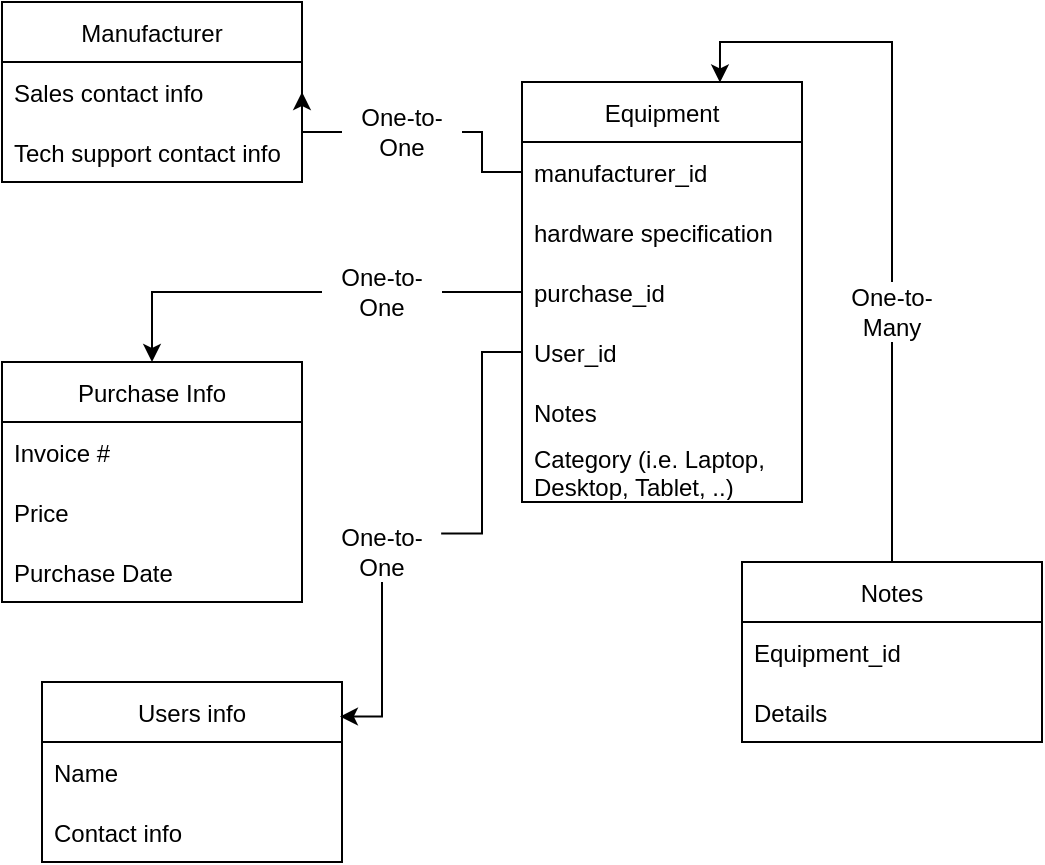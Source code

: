 <mxfile version="17.1.3" type="device"><diagram id="Mp7lYuGOIZh3Zb32GARS" name="Page-1"><mxGraphModel dx="536" dy="461" grid="1" gridSize="10" guides="1" tooltips="1" connect="1" arrows="1" fold="1" page="1" pageScale="1" pageWidth="850" pageHeight="1100" math="0" shadow="0"><root><mxCell id="0"/><mxCell id="1" parent="0"/><mxCell id="s0U0bPxNx53vbyVSoqmj-1" value="Manufacturer" style="swimlane;fontStyle=0;childLayout=stackLayout;horizontal=1;startSize=30;horizontalStack=0;resizeParent=1;resizeParentMax=0;resizeLast=0;collapsible=1;marginBottom=0;" vertex="1" parent="1"><mxGeometry x="290" y="310" width="150" height="90" as="geometry"/></mxCell><mxCell id="s0U0bPxNx53vbyVSoqmj-2" value="Sales contact info" style="text;strokeColor=none;fillColor=none;align=left;verticalAlign=middle;spacingLeft=4;spacingRight=4;overflow=hidden;points=[[0,0.5],[1,0.5]];portConstraint=eastwest;rotatable=0;" vertex="1" parent="s0U0bPxNx53vbyVSoqmj-1"><mxGeometry y="30" width="150" height="30" as="geometry"/></mxCell><mxCell id="s0U0bPxNx53vbyVSoqmj-3" value="Tech support contact info" style="text;strokeColor=none;fillColor=none;align=left;verticalAlign=middle;spacingLeft=4;spacingRight=4;overflow=hidden;points=[[0,0.5],[1,0.5]];portConstraint=eastwest;rotatable=0;" vertex="1" parent="s0U0bPxNx53vbyVSoqmj-1"><mxGeometry y="60" width="150" height="30" as="geometry"/></mxCell><mxCell id="s0U0bPxNx53vbyVSoqmj-5" value="Equipment" style="swimlane;fontStyle=0;childLayout=stackLayout;horizontal=1;startSize=30;horizontalStack=0;resizeParent=1;resizeParentMax=0;resizeLast=0;collapsible=1;marginBottom=0;" vertex="1" parent="1"><mxGeometry x="550" y="350" width="140" height="210" as="geometry"/></mxCell><mxCell id="s0U0bPxNx53vbyVSoqmj-6" value="manufacturer_id   " style="text;strokeColor=none;fillColor=none;align=left;verticalAlign=middle;spacingLeft=4;spacingRight=4;overflow=hidden;points=[[0,0.5],[1,0.5]];portConstraint=eastwest;rotatable=0;" vertex="1" parent="s0U0bPxNx53vbyVSoqmj-5"><mxGeometry y="30" width="140" height="30" as="geometry"/></mxCell><mxCell id="s0U0bPxNx53vbyVSoqmj-7" value="hardware specification" style="text;strokeColor=none;fillColor=none;align=left;verticalAlign=middle;spacingLeft=4;spacingRight=4;overflow=hidden;points=[[0,0.5],[1,0.5]];portConstraint=eastwest;rotatable=0;" vertex="1" parent="s0U0bPxNx53vbyVSoqmj-5"><mxGeometry y="60" width="140" height="30" as="geometry"/></mxCell><mxCell id="s0U0bPxNx53vbyVSoqmj-14" value="purchase_id" style="text;strokeColor=none;fillColor=none;align=left;verticalAlign=middle;spacingLeft=4;spacingRight=4;overflow=hidden;points=[[0,0.5],[1,0.5]];portConstraint=eastwest;rotatable=0;" vertex="1" parent="s0U0bPxNx53vbyVSoqmj-5"><mxGeometry y="90" width="140" height="30" as="geometry"/></mxCell><mxCell id="s0U0bPxNx53vbyVSoqmj-8" value="User_id" style="text;strokeColor=none;fillColor=none;align=left;verticalAlign=middle;spacingLeft=4;spacingRight=4;overflow=hidden;points=[[0,0.5],[1,0.5]];portConstraint=eastwest;rotatable=0;" vertex="1" parent="s0U0bPxNx53vbyVSoqmj-5"><mxGeometry y="120" width="140" height="30" as="geometry"/></mxCell><mxCell id="s0U0bPxNx53vbyVSoqmj-27" value="Notes" style="text;strokeColor=none;fillColor=none;align=left;verticalAlign=middle;spacingLeft=4;spacingRight=4;overflow=hidden;points=[[0,0.5],[1,0.5]];portConstraint=eastwest;rotatable=0;" vertex="1" parent="s0U0bPxNx53vbyVSoqmj-5"><mxGeometry y="150" width="140" height="30" as="geometry"/></mxCell><mxCell id="s0U0bPxNx53vbyVSoqmj-30" value="Category (i.e. Laptop, &#10;Desktop, Tablet, ..)" style="text;strokeColor=none;fillColor=none;align=left;verticalAlign=middle;spacingLeft=4;spacingRight=4;overflow=hidden;points=[[0,0.5],[1,0.5]];portConstraint=eastwest;rotatable=0;" vertex="1" parent="s0U0bPxNx53vbyVSoqmj-5"><mxGeometry y="180" width="140" height="30" as="geometry"/></mxCell><mxCell id="s0U0bPxNx53vbyVSoqmj-12" style="edgeStyle=orthogonalEdgeStyle;rounded=0;orthogonalLoop=1;jettySize=auto;html=1;startArrow=none;" edge="1" parent="1" source="s0U0bPxNx53vbyVSoqmj-33" target="s0U0bPxNx53vbyVSoqmj-1"><mxGeometry relative="1" as="geometry"/></mxCell><mxCell id="s0U0bPxNx53vbyVSoqmj-15" value="Purchase Info" style="swimlane;fontStyle=0;childLayout=stackLayout;horizontal=1;startSize=30;horizontalStack=0;resizeParent=1;resizeParentMax=0;resizeLast=0;collapsible=1;marginBottom=0;" vertex="1" parent="1"><mxGeometry x="290" y="490" width="150" height="120" as="geometry"/></mxCell><mxCell id="s0U0bPxNx53vbyVSoqmj-16" value="Invoice #" style="text;strokeColor=none;fillColor=none;align=left;verticalAlign=middle;spacingLeft=4;spacingRight=4;overflow=hidden;points=[[0,0.5],[1,0.5]];portConstraint=eastwest;rotatable=0;" vertex="1" parent="s0U0bPxNx53vbyVSoqmj-15"><mxGeometry y="30" width="150" height="30" as="geometry"/></mxCell><mxCell id="s0U0bPxNx53vbyVSoqmj-24" value="Price" style="text;strokeColor=none;fillColor=none;align=left;verticalAlign=middle;spacingLeft=4;spacingRight=4;overflow=hidden;points=[[0,0.5],[1,0.5]];portConstraint=eastwest;rotatable=0;" vertex="1" parent="s0U0bPxNx53vbyVSoqmj-15"><mxGeometry y="60" width="150" height="30" as="geometry"/></mxCell><mxCell id="s0U0bPxNx53vbyVSoqmj-17" value="Purchase Date" style="text;strokeColor=none;fillColor=none;align=left;verticalAlign=middle;spacingLeft=4;spacingRight=4;overflow=hidden;points=[[0,0.5],[1,0.5]];portConstraint=eastwest;rotatable=0;" vertex="1" parent="s0U0bPxNx53vbyVSoqmj-15"><mxGeometry y="90" width="150" height="30" as="geometry"/></mxCell><mxCell id="s0U0bPxNx53vbyVSoqmj-18" value="Users info" style="swimlane;fontStyle=0;childLayout=stackLayout;horizontal=1;startSize=30;horizontalStack=0;resizeParent=1;resizeParentMax=0;resizeLast=0;collapsible=1;marginBottom=0;" vertex="1" parent="1"><mxGeometry x="310" y="650" width="150" height="90" as="geometry"/></mxCell><mxCell id="s0U0bPxNx53vbyVSoqmj-19" value="Name" style="text;strokeColor=none;fillColor=none;align=left;verticalAlign=middle;spacingLeft=4;spacingRight=4;overflow=hidden;points=[[0,0.5],[1,0.5]];portConstraint=eastwest;rotatable=0;" vertex="1" parent="s0U0bPxNx53vbyVSoqmj-18"><mxGeometry y="30" width="150" height="30" as="geometry"/></mxCell><mxCell id="s0U0bPxNx53vbyVSoqmj-20" value="Contact info" style="text;strokeColor=none;fillColor=none;align=left;verticalAlign=middle;spacingLeft=4;spacingRight=4;overflow=hidden;points=[[0,0.5],[1,0.5]];portConstraint=eastwest;rotatable=0;" vertex="1" parent="s0U0bPxNx53vbyVSoqmj-18"><mxGeometry y="60" width="150" height="30" as="geometry"/></mxCell><mxCell id="s0U0bPxNx53vbyVSoqmj-28" style="edgeStyle=orthogonalEdgeStyle;rounded=0;orthogonalLoop=1;jettySize=auto;html=1;entryX=0.707;entryY=0.001;entryDx=0;entryDy=0;entryPerimeter=0;startArrow=none;exitX=0.5;exitY=0;exitDx=0;exitDy=0;" edge="1" parent="1" source="s0U0bPxNx53vbyVSoqmj-37" target="s0U0bPxNx53vbyVSoqmj-5"><mxGeometry relative="1" as="geometry"/></mxCell><mxCell id="s0U0bPxNx53vbyVSoqmj-21" value="Notes" style="swimlane;fontStyle=0;childLayout=stackLayout;horizontal=1;startSize=30;horizontalStack=0;resizeParent=1;resizeParentMax=0;resizeLast=0;collapsible=1;marginBottom=0;" vertex="1" parent="1"><mxGeometry x="660" y="590" width="150" height="90" as="geometry"/></mxCell><mxCell id="s0U0bPxNx53vbyVSoqmj-22" value="Equipment_id" style="text;strokeColor=none;fillColor=none;align=left;verticalAlign=middle;spacingLeft=4;spacingRight=4;overflow=hidden;points=[[0,0.5],[1,0.5]];portConstraint=eastwest;rotatable=0;" vertex="1" parent="s0U0bPxNx53vbyVSoqmj-21"><mxGeometry y="30" width="150" height="30" as="geometry"/></mxCell><mxCell id="s0U0bPxNx53vbyVSoqmj-23" value="Details" style="text;strokeColor=none;fillColor=none;align=left;verticalAlign=middle;spacingLeft=4;spacingRight=4;overflow=hidden;points=[[0,0.5],[1,0.5]];portConstraint=eastwest;rotatable=0;" vertex="1" parent="s0U0bPxNx53vbyVSoqmj-21"><mxGeometry y="60" width="150" height="30" as="geometry"/></mxCell><mxCell id="s0U0bPxNx53vbyVSoqmj-25" style="edgeStyle=orthogonalEdgeStyle;rounded=0;orthogonalLoop=1;jettySize=auto;html=1;startArrow=none;" edge="1" parent="1" source="s0U0bPxNx53vbyVSoqmj-31" target="s0U0bPxNx53vbyVSoqmj-15"><mxGeometry relative="1" as="geometry"/></mxCell><mxCell id="s0U0bPxNx53vbyVSoqmj-26" style="edgeStyle=orthogonalEdgeStyle;rounded=0;orthogonalLoop=1;jettySize=auto;html=1;entryX=0.993;entryY=0.192;entryDx=0;entryDy=0;entryPerimeter=0;startArrow=none;" edge="1" parent="1" source="s0U0bPxNx53vbyVSoqmj-35" target="s0U0bPxNx53vbyVSoqmj-18"><mxGeometry relative="1" as="geometry"/></mxCell><mxCell id="s0U0bPxNx53vbyVSoqmj-31" value="One-to-One" style="text;html=1;strokeColor=none;fillColor=none;align=center;verticalAlign=middle;whiteSpace=wrap;rounded=0;" vertex="1" parent="1"><mxGeometry x="450" y="440" width="60" height="30" as="geometry"/></mxCell><mxCell id="s0U0bPxNx53vbyVSoqmj-32" value="" style="edgeStyle=orthogonalEdgeStyle;rounded=0;orthogonalLoop=1;jettySize=auto;html=1;endArrow=none;" edge="1" parent="1" source="s0U0bPxNx53vbyVSoqmj-14" target="s0U0bPxNx53vbyVSoqmj-31"><mxGeometry relative="1" as="geometry"><mxPoint x="550" y="455" as="sourcePoint"/><mxPoint x="425" y="505" as="targetPoint"/></mxGeometry></mxCell><mxCell id="s0U0bPxNx53vbyVSoqmj-33" value="One-to-One" style="text;html=1;strokeColor=none;fillColor=none;align=center;verticalAlign=middle;whiteSpace=wrap;rounded=0;" vertex="1" parent="1"><mxGeometry x="460" y="360" width="60" height="30" as="geometry"/></mxCell><mxCell id="s0U0bPxNx53vbyVSoqmj-34" value="" style="edgeStyle=orthogonalEdgeStyle;rounded=0;orthogonalLoop=1;jettySize=auto;html=1;endArrow=none;" edge="1" parent="1" source="s0U0bPxNx53vbyVSoqmj-6" target="s0U0bPxNx53vbyVSoqmj-33"><mxGeometry relative="1" as="geometry"><mxPoint x="550" y="395" as="sourcePoint"/><mxPoint x="440" y="355" as="targetPoint"/></mxGeometry></mxCell><mxCell id="s0U0bPxNx53vbyVSoqmj-35" value="One-to-One" style="text;html=1;strokeColor=none;fillColor=none;align=center;verticalAlign=middle;whiteSpace=wrap;rounded=0;" vertex="1" parent="1"><mxGeometry x="450" y="570" width="60" height="30" as="geometry"/></mxCell><mxCell id="s0U0bPxNx53vbyVSoqmj-36" value="" style="edgeStyle=orthogonalEdgeStyle;rounded=0;orthogonalLoop=1;jettySize=auto;html=1;entryX=0.993;entryY=0.192;entryDx=0;entryDy=0;entryPerimeter=0;endArrow=none;" edge="1" parent="1" source="s0U0bPxNx53vbyVSoqmj-8" target="s0U0bPxNx53vbyVSoqmj-35"><mxGeometry relative="1" as="geometry"><mxPoint x="550" y="485" as="sourcePoint"/><mxPoint x="498.95" y="687.28" as="targetPoint"/></mxGeometry></mxCell><mxCell id="s0U0bPxNx53vbyVSoqmj-37" value="One-to-Many" style="text;html=1;strokeColor=none;fillColor=none;align=center;verticalAlign=middle;whiteSpace=wrap;rounded=0;" vertex="1" parent="1"><mxGeometry x="705" y="450" width="60" height="30" as="geometry"/></mxCell><mxCell id="s0U0bPxNx53vbyVSoqmj-38" value="" style="edgeStyle=orthogonalEdgeStyle;rounded=0;orthogonalLoop=1;jettySize=auto;html=1;entryX=0.5;entryY=1;entryDx=0;entryDy=0;endArrow=none;" edge="1" parent="1" source="s0U0bPxNx53vbyVSoqmj-21" target="s0U0bPxNx53vbyVSoqmj-37"><mxGeometry relative="1" as="geometry"><mxPoint x="735" y="620" as="sourcePoint"/><mxPoint x="648.98" y="350.21" as="targetPoint"/></mxGeometry></mxCell></root></mxGraphModel></diagram></mxfile>